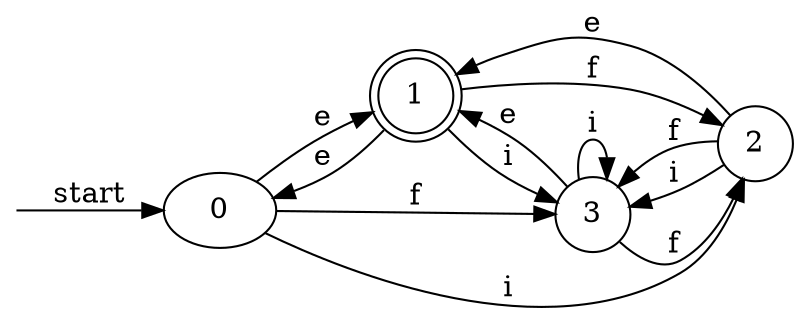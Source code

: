 digraph dfa {
    rankdir = LR;
    __start [style = invis, shape = point];
    __start -> "0" [ label = "start" ];
    node [shape = doublecircle]; "1"
    node [shape = circle];
    "1" -> "0" [ label = "e" ];
    "1" -> "2" [ label = "f" ];
    "1" -> "3" [ label = "i" ];
    "3" -> "1" [ label = "e" ];
    "3" -> "2" [ label = "f" ];
    "3" -> "3" [ label = "i" ];
    "2" -> "1" [ label = "e" ];
    "2" -> "3" [ label = "f" ];
    "2" -> "3" [ label = "i" ];
    "0" -> "1" [ label = "e" ];
    "0" -> "3" [ label = "f" ];
    "0" -> "2" [ label = "i" ];
}
